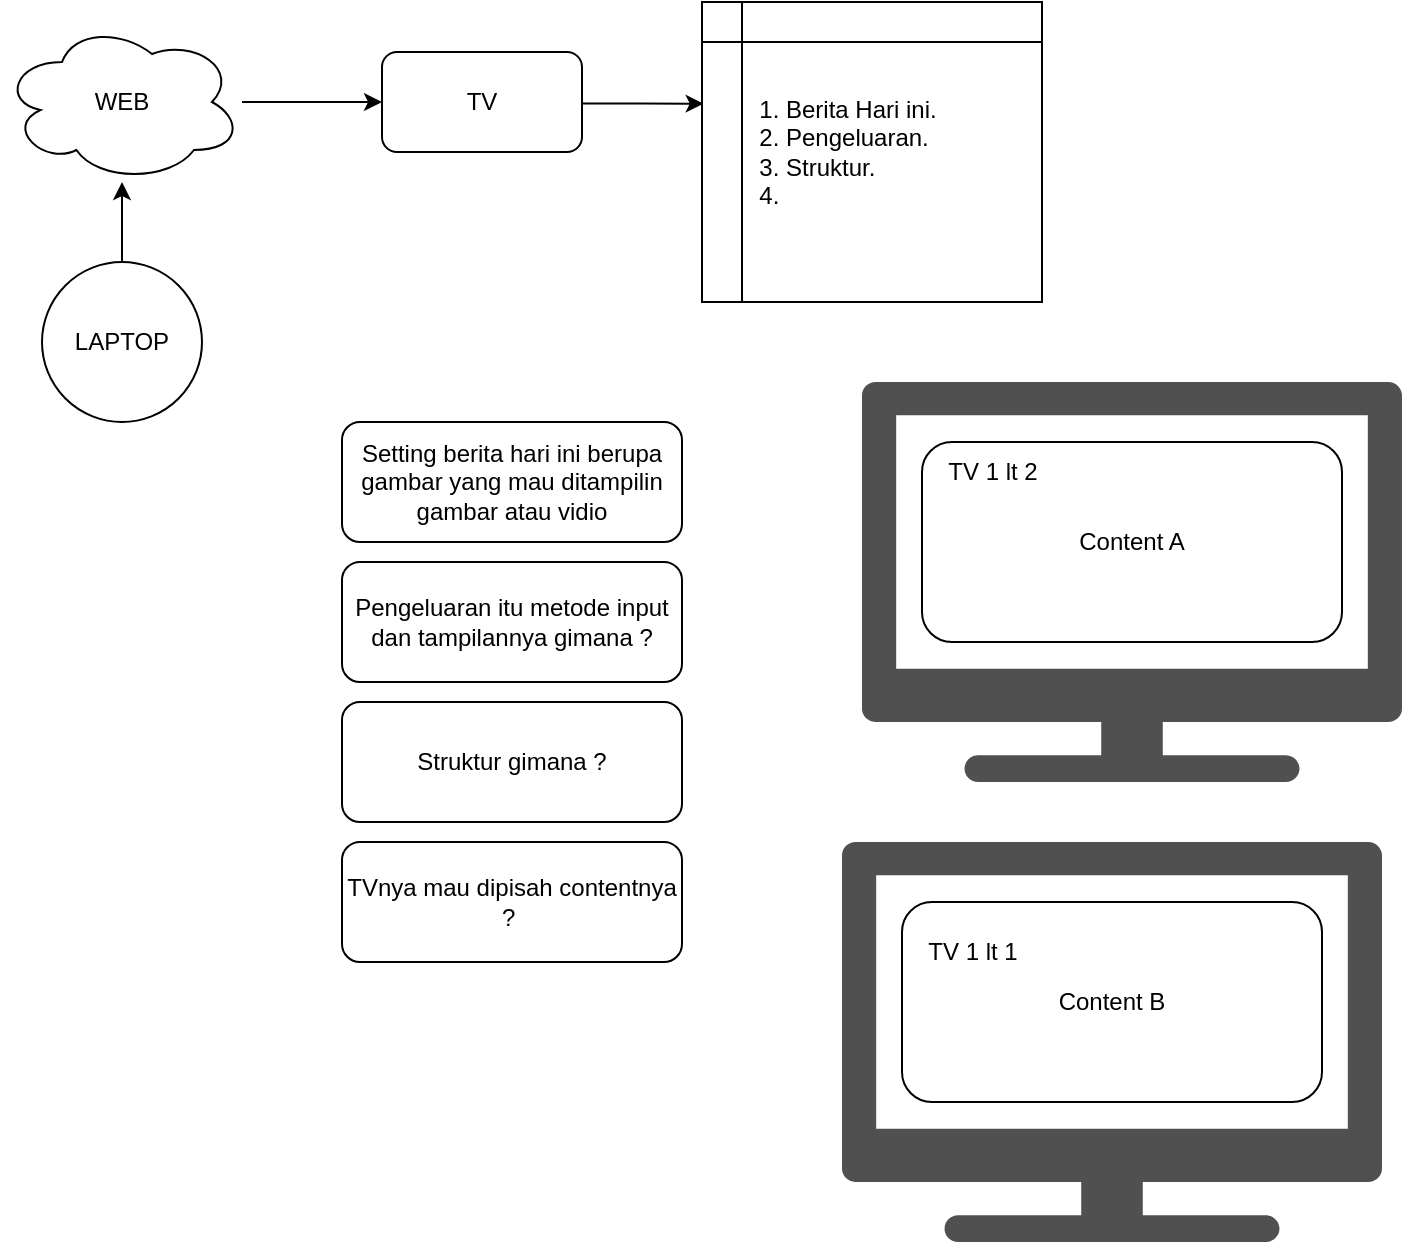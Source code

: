<mxfile version="26.0.3">
  <diagram name="Page-1" id="KcjhDnyls2Q4TWN9Yx2N">
    <mxGraphModel dx="913" dy="454" grid="1" gridSize="10" guides="1" tooltips="1" connect="1" arrows="1" fold="1" page="1" pageScale="1" pageWidth="850" pageHeight="1100" math="0" shadow="0">
      <root>
        <mxCell id="0" />
        <mxCell id="1" parent="0" />
        <mxCell id="-w0icGPB6T1Bg3YUQX7m-14" style="edgeStyle=orthogonalEdgeStyle;rounded=0;orthogonalLoop=1;jettySize=auto;html=1;" edge="1" parent="1" source="-w0icGPB6T1Bg3YUQX7m-9" target="-w0icGPB6T1Bg3YUQX7m-10">
          <mxGeometry relative="1" as="geometry" />
        </mxCell>
        <mxCell id="-w0icGPB6T1Bg3YUQX7m-9" value="WEB" style="ellipse;shape=cloud;whiteSpace=wrap;html=1;" vertex="1" parent="1">
          <mxGeometry x="30" y="50" width="120" height="80" as="geometry" />
        </mxCell>
        <mxCell id="-w0icGPB6T1Bg3YUQX7m-10" value="TV" style="rounded=1;whiteSpace=wrap;html=1;" vertex="1" parent="1">
          <mxGeometry x="220" y="65" width="100" height="50" as="geometry" />
        </mxCell>
        <mxCell id="-w0icGPB6T1Bg3YUQX7m-12" style="edgeStyle=orthogonalEdgeStyle;rounded=0;orthogonalLoop=1;jettySize=auto;html=1;" edge="1" parent="1" source="-w0icGPB6T1Bg3YUQX7m-11" target="-w0icGPB6T1Bg3YUQX7m-9">
          <mxGeometry relative="1" as="geometry" />
        </mxCell>
        <mxCell id="-w0icGPB6T1Bg3YUQX7m-11" value="LAPTOP" style="ellipse;whiteSpace=wrap;html=1;aspect=fixed;" vertex="1" parent="1">
          <mxGeometry x="50" y="170" width="80" height="80" as="geometry" />
        </mxCell>
        <mxCell id="-w0icGPB6T1Bg3YUQX7m-17" style="edgeStyle=orthogonalEdgeStyle;rounded=0;orthogonalLoop=1;jettySize=auto;html=1;entryX=0.007;entryY=0.597;entryDx=0;entryDy=0;entryPerimeter=0;" edge="1" parent="1" source="-w0icGPB6T1Bg3YUQX7m-10">
          <mxGeometry relative="1" as="geometry">
            <mxPoint x="380.84" y="90.82" as="targetPoint" />
            <Array as="points">
              <mxPoint x="350" y="90" />
            </Array>
          </mxGeometry>
        </mxCell>
        <mxCell id="-w0icGPB6T1Bg3YUQX7m-18" value="&lt;ol&gt;&lt;li&gt;Berita Hari ini.&lt;/li&gt;&lt;li&gt;Pengeluaran.&lt;/li&gt;&lt;li&gt;Struktur.&lt;/li&gt;&lt;li&gt;&lt;br&gt;&lt;/li&gt;&lt;/ol&gt;" style="shape=internalStorage;whiteSpace=wrap;html=1;backgroundOutline=1;align=left;" vertex="1" parent="1">
          <mxGeometry x="380" y="40" width="170" height="150" as="geometry" />
        </mxCell>
        <mxCell id="-w0icGPB6T1Bg3YUQX7m-19" value="Setting berita hari ini berupa gambar yang mau ditampilin gambar atau vidio" style="rounded=1;whiteSpace=wrap;html=1;" vertex="1" parent="1">
          <mxGeometry x="200" y="250" width="170" height="60" as="geometry" />
        </mxCell>
        <mxCell id="-w0icGPB6T1Bg3YUQX7m-20" value="Pengeluaran itu metode input dan tampilannya gimana ?" style="rounded=1;whiteSpace=wrap;html=1;" vertex="1" parent="1">
          <mxGeometry x="200" y="320" width="170" height="60" as="geometry" />
        </mxCell>
        <mxCell id="-w0icGPB6T1Bg3YUQX7m-23" value="" style="group" vertex="1" connectable="0" parent="1">
          <mxGeometry x="460" y="230" width="270" height="200" as="geometry" />
        </mxCell>
        <mxCell id="-w0icGPB6T1Bg3YUQX7m-21" value="" style="sketch=0;pointerEvents=1;shadow=0;dashed=0;html=1;strokeColor=none;fillColor=#505050;labelPosition=center;verticalLabelPosition=bottom;verticalAlign=top;outlineConnect=0;align=center;shape=mxgraph.office.devices.tv;" vertex="1" parent="-w0icGPB6T1Bg3YUQX7m-23">
          <mxGeometry width="270" height="200" as="geometry" />
        </mxCell>
        <mxCell id="-w0icGPB6T1Bg3YUQX7m-22" value="Content A" style="rounded=1;whiteSpace=wrap;html=1;" vertex="1" parent="-w0icGPB6T1Bg3YUQX7m-23">
          <mxGeometry x="30" y="30" width="210" height="100" as="geometry" />
        </mxCell>
        <mxCell id="-w0icGPB6T1Bg3YUQX7m-29" value="TV 1 lt 2" style="text;html=1;align=center;verticalAlign=middle;resizable=0;points=[];autosize=1;strokeColor=none;fillColor=none;" vertex="1" parent="-w0icGPB6T1Bg3YUQX7m-23">
          <mxGeometry x="30" y="30" width="70" height="30" as="geometry" />
        </mxCell>
        <mxCell id="-w0icGPB6T1Bg3YUQX7m-24" value="Struktur gimana ?" style="rounded=1;whiteSpace=wrap;html=1;" vertex="1" parent="1">
          <mxGeometry x="200" y="390" width="170" height="60" as="geometry" />
        </mxCell>
        <mxCell id="-w0icGPB6T1Bg3YUQX7m-25" value="TVnya mau dipisah contentnya ?&amp;nbsp;" style="rounded=1;whiteSpace=wrap;html=1;" vertex="1" parent="1">
          <mxGeometry x="200" y="460" width="170" height="60" as="geometry" />
        </mxCell>
        <mxCell id="-w0icGPB6T1Bg3YUQX7m-26" value="" style="group" vertex="1" connectable="0" parent="1">
          <mxGeometry x="450" y="460" width="270" height="200" as="geometry" />
        </mxCell>
        <mxCell id="-w0icGPB6T1Bg3YUQX7m-27" value="" style="sketch=0;pointerEvents=1;shadow=0;dashed=0;html=1;strokeColor=none;fillColor=#505050;labelPosition=center;verticalLabelPosition=bottom;verticalAlign=top;outlineConnect=0;align=center;shape=mxgraph.office.devices.tv;" vertex="1" parent="-w0icGPB6T1Bg3YUQX7m-26">
          <mxGeometry width="270" height="200" as="geometry" />
        </mxCell>
        <mxCell id="-w0icGPB6T1Bg3YUQX7m-28" value="Content B" style="rounded=1;whiteSpace=wrap;html=1;" vertex="1" parent="-w0icGPB6T1Bg3YUQX7m-26">
          <mxGeometry x="30" y="30" width="210" height="100" as="geometry" />
        </mxCell>
        <mxCell id="-w0icGPB6T1Bg3YUQX7m-30" value="TV 1 lt 1" style="text;html=1;align=center;verticalAlign=middle;resizable=0;points=[];autosize=1;strokeColor=none;fillColor=none;" vertex="1" parent="-w0icGPB6T1Bg3YUQX7m-26">
          <mxGeometry x="30" y="40" width="70" height="30" as="geometry" />
        </mxCell>
      </root>
    </mxGraphModel>
  </diagram>
</mxfile>
